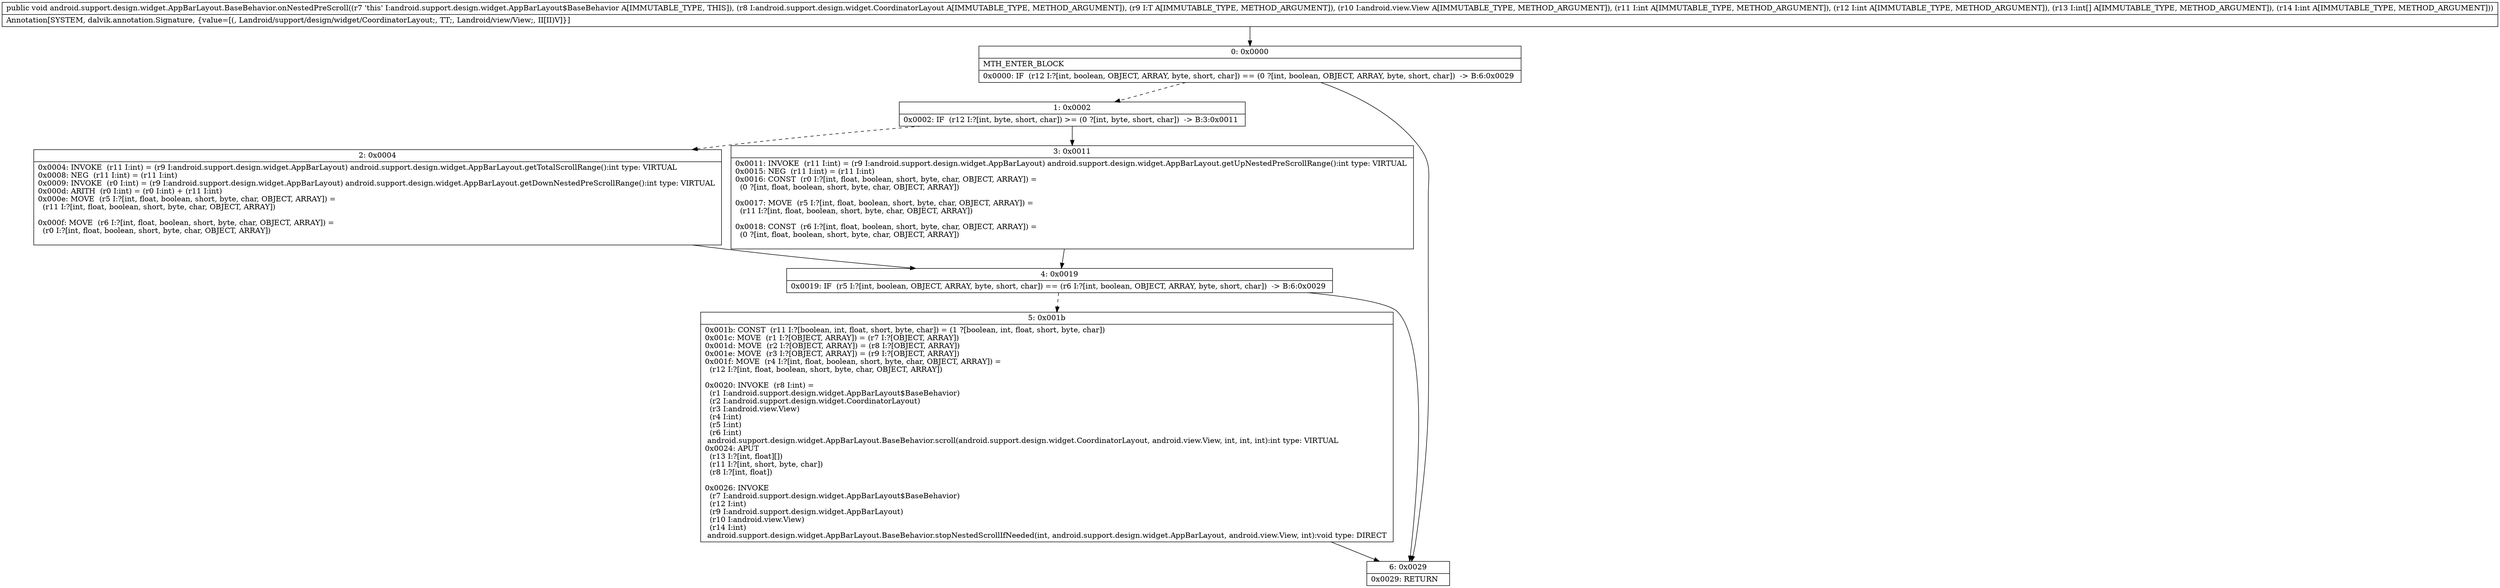 digraph "CFG forandroid.support.design.widget.AppBarLayout.BaseBehavior.onNestedPreScroll(Landroid\/support\/design\/widget\/CoordinatorLayout;Landroid\/support\/design\/widget\/AppBarLayout;Landroid\/view\/View;II[II)V" {
Node_0 [shape=record,label="{0\:\ 0x0000|MTH_ENTER_BLOCK\l|0x0000: IF  (r12 I:?[int, boolean, OBJECT, ARRAY, byte, short, char]) == (0 ?[int, boolean, OBJECT, ARRAY, byte, short, char])  \-\> B:6:0x0029 \l}"];
Node_1 [shape=record,label="{1\:\ 0x0002|0x0002: IF  (r12 I:?[int, byte, short, char]) \>= (0 ?[int, byte, short, char])  \-\> B:3:0x0011 \l}"];
Node_2 [shape=record,label="{2\:\ 0x0004|0x0004: INVOKE  (r11 I:int) = (r9 I:android.support.design.widget.AppBarLayout) android.support.design.widget.AppBarLayout.getTotalScrollRange():int type: VIRTUAL \l0x0008: NEG  (r11 I:int) = (r11 I:int) \l0x0009: INVOKE  (r0 I:int) = (r9 I:android.support.design.widget.AppBarLayout) android.support.design.widget.AppBarLayout.getDownNestedPreScrollRange():int type: VIRTUAL \l0x000d: ARITH  (r0 I:int) = (r0 I:int) + (r11 I:int) \l0x000e: MOVE  (r5 I:?[int, float, boolean, short, byte, char, OBJECT, ARRAY]) = \l  (r11 I:?[int, float, boolean, short, byte, char, OBJECT, ARRAY])\l \l0x000f: MOVE  (r6 I:?[int, float, boolean, short, byte, char, OBJECT, ARRAY]) = \l  (r0 I:?[int, float, boolean, short, byte, char, OBJECT, ARRAY])\l \l}"];
Node_3 [shape=record,label="{3\:\ 0x0011|0x0011: INVOKE  (r11 I:int) = (r9 I:android.support.design.widget.AppBarLayout) android.support.design.widget.AppBarLayout.getUpNestedPreScrollRange():int type: VIRTUAL \l0x0015: NEG  (r11 I:int) = (r11 I:int) \l0x0016: CONST  (r0 I:?[int, float, boolean, short, byte, char, OBJECT, ARRAY]) = \l  (0 ?[int, float, boolean, short, byte, char, OBJECT, ARRAY])\l \l0x0017: MOVE  (r5 I:?[int, float, boolean, short, byte, char, OBJECT, ARRAY]) = \l  (r11 I:?[int, float, boolean, short, byte, char, OBJECT, ARRAY])\l \l0x0018: CONST  (r6 I:?[int, float, boolean, short, byte, char, OBJECT, ARRAY]) = \l  (0 ?[int, float, boolean, short, byte, char, OBJECT, ARRAY])\l \l}"];
Node_4 [shape=record,label="{4\:\ 0x0019|0x0019: IF  (r5 I:?[int, boolean, OBJECT, ARRAY, byte, short, char]) == (r6 I:?[int, boolean, OBJECT, ARRAY, byte, short, char])  \-\> B:6:0x0029 \l}"];
Node_5 [shape=record,label="{5\:\ 0x001b|0x001b: CONST  (r11 I:?[boolean, int, float, short, byte, char]) = (1 ?[boolean, int, float, short, byte, char]) \l0x001c: MOVE  (r1 I:?[OBJECT, ARRAY]) = (r7 I:?[OBJECT, ARRAY]) \l0x001d: MOVE  (r2 I:?[OBJECT, ARRAY]) = (r8 I:?[OBJECT, ARRAY]) \l0x001e: MOVE  (r3 I:?[OBJECT, ARRAY]) = (r9 I:?[OBJECT, ARRAY]) \l0x001f: MOVE  (r4 I:?[int, float, boolean, short, byte, char, OBJECT, ARRAY]) = \l  (r12 I:?[int, float, boolean, short, byte, char, OBJECT, ARRAY])\l \l0x0020: INVOKE  (r8 I:int) = \l  (r1 I:android.support.design.widget.AppBarLayout$BaseBehavior)\l  (r2 I:android.support.design.widget.CoordinatorLayout)\l  (r3 I:android.view.View)\l  (r4 I:int)\l  (r5 I:int)\l  (r6 I:int)\l android.support.design.widget.AppBarLayout.BaseBehavior.scroll(android.support.design.widget.CoordinatorLayout, android.view.View, int, int, int):int type: VIRTUAL \l0x0024: APUT  \l  (r13 I:?[int, float][])\l  (r11 I:?[int, short, byte, char])\l  (r8 I:?[int, float])\l \l0x0026: INVOKE  \l  (r7 I:android.support.design.widget.AppBarLayout$BaseBehavior)\l  (r12 I:int)\l  (r9 I:android.support.design.widget.AppBarLayout)\l  (r10 I:android.view.View)\l  (r14 I:int)\l android.support.design.widget.AppBarLayout.BaseBehavior.stopNestedScrollIfNeeded(int, android.support.design.widget.AppBarLayout, android.view.View, int):void type: DIRECT \l}"];
Node_6 [shape=record,label="{6\:\ 0x0029|0x0029: RETURN   \l}"];
MethodNode[shape=record,label="{public void android.support.design.widget.AppBarLayout.BaseBehavior.onNestedPreScroll((r7 'this' I:android.support.design.widget.AppBarLayout$BaseBehavior A[IMMUTABLE_TYPE, THIS]), (r8 I:android.support.design.widget.CoordinatorLayout A[IMMUTABLE_TYPE, METHOD_ARGUMENT]), (r9 I:T A[IMMUTABLE_TYPE, METHOD_ARGUMENT]), (r10 I:android.view.View A[IMMUTABLE_TYPE, METHOD_ARGUMENT]), (r11 I:int A[IMMUTABLE_TYPE, METHOD_ARGUMENT]), (r12 I:int A[IMMUTABLE_TYPE, METHOD_ARGUMENT]), (r13 I:int[] A[IMMUTABLE_TYPE, METHOD_ARGUMENT]), (r14 I:int A[IMMUTABLE_TYPE, METHOD_ARGUMENT]))  | Annotation[SYSTEM, dalvik.annotation.Signature, \{value=[(, Landroid\/support\/design\/widget\/CoordinatorLayout;, TT;, Landroid\/view\/View;, II[II)V]\}]\l}"];
MethodNode -> Node_0;
Node_0 -> Node_1[style=dashed];
Node_0 -> Node_6;
Node_1 -> Node_2[style=dashed];
Node_1 -> Node_3;
Node_2 -> Node_4;
Node_3 -> Node_4;
Node_4 -> Node_5[style=dashed];
Node_4 -> Node_6;
Node_5 -> Node_6;
}

